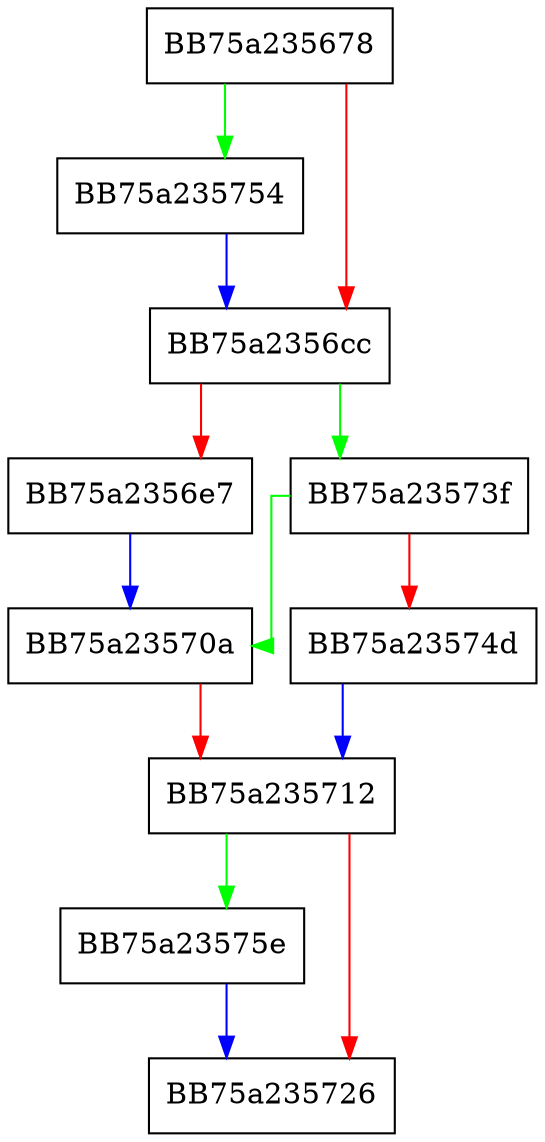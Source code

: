 digraph truncate_BB_code_x64 {
  node [shape="box"];
  graph [splines=ortho];
  BB75a235678 -> BB75a235754 [color="green"];
  BB75a235678 -> BB75a2356cc [color="red"];
  BB75a2356cc -> BB75a23573f [color="green"];
  BB75a2356cc -> BB75a2356e7 [color="red"];
  BB75a2356e7 -> BB75a23570a [color="blue"];
  BB75a23570a -> BB75a235712 [color="red"];
  BB75a235712 -> BB75a23575e [color="green"];
  BB75a235712 -> BB75a235726 [color="red"];
  BB75a23573f -> BB75a23570a [color="green"];
  BB75a23573f -> BB75a23574d [color="red"];
  BB75a23574d -> BB75a235712 [color="blue"];
  BB75a235754 -> BB75a2356cc [color="blue"];
  BB75a23575e -> BB75a235726 [color="blue"];
}